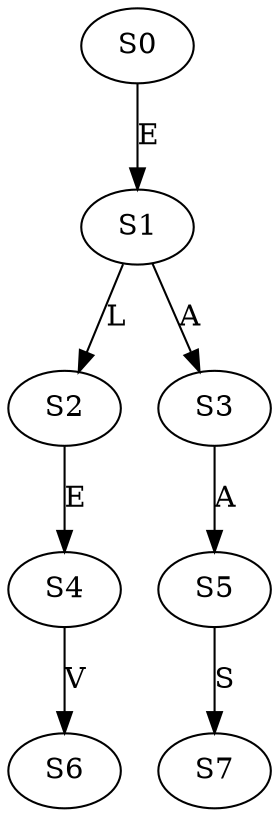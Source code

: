 strict digraph  {
	S0 -> S1 [ label = E ];
	S1 -> S2 [ label = L ];
	S1 -> S3 [ label = A ];
	S2 -> S4 [ label = E ];
	S3 -> S5 [ label = A ];
	S4 -> S6 [ label = V ];
	S5 -> S7 [ label = S ];
}
